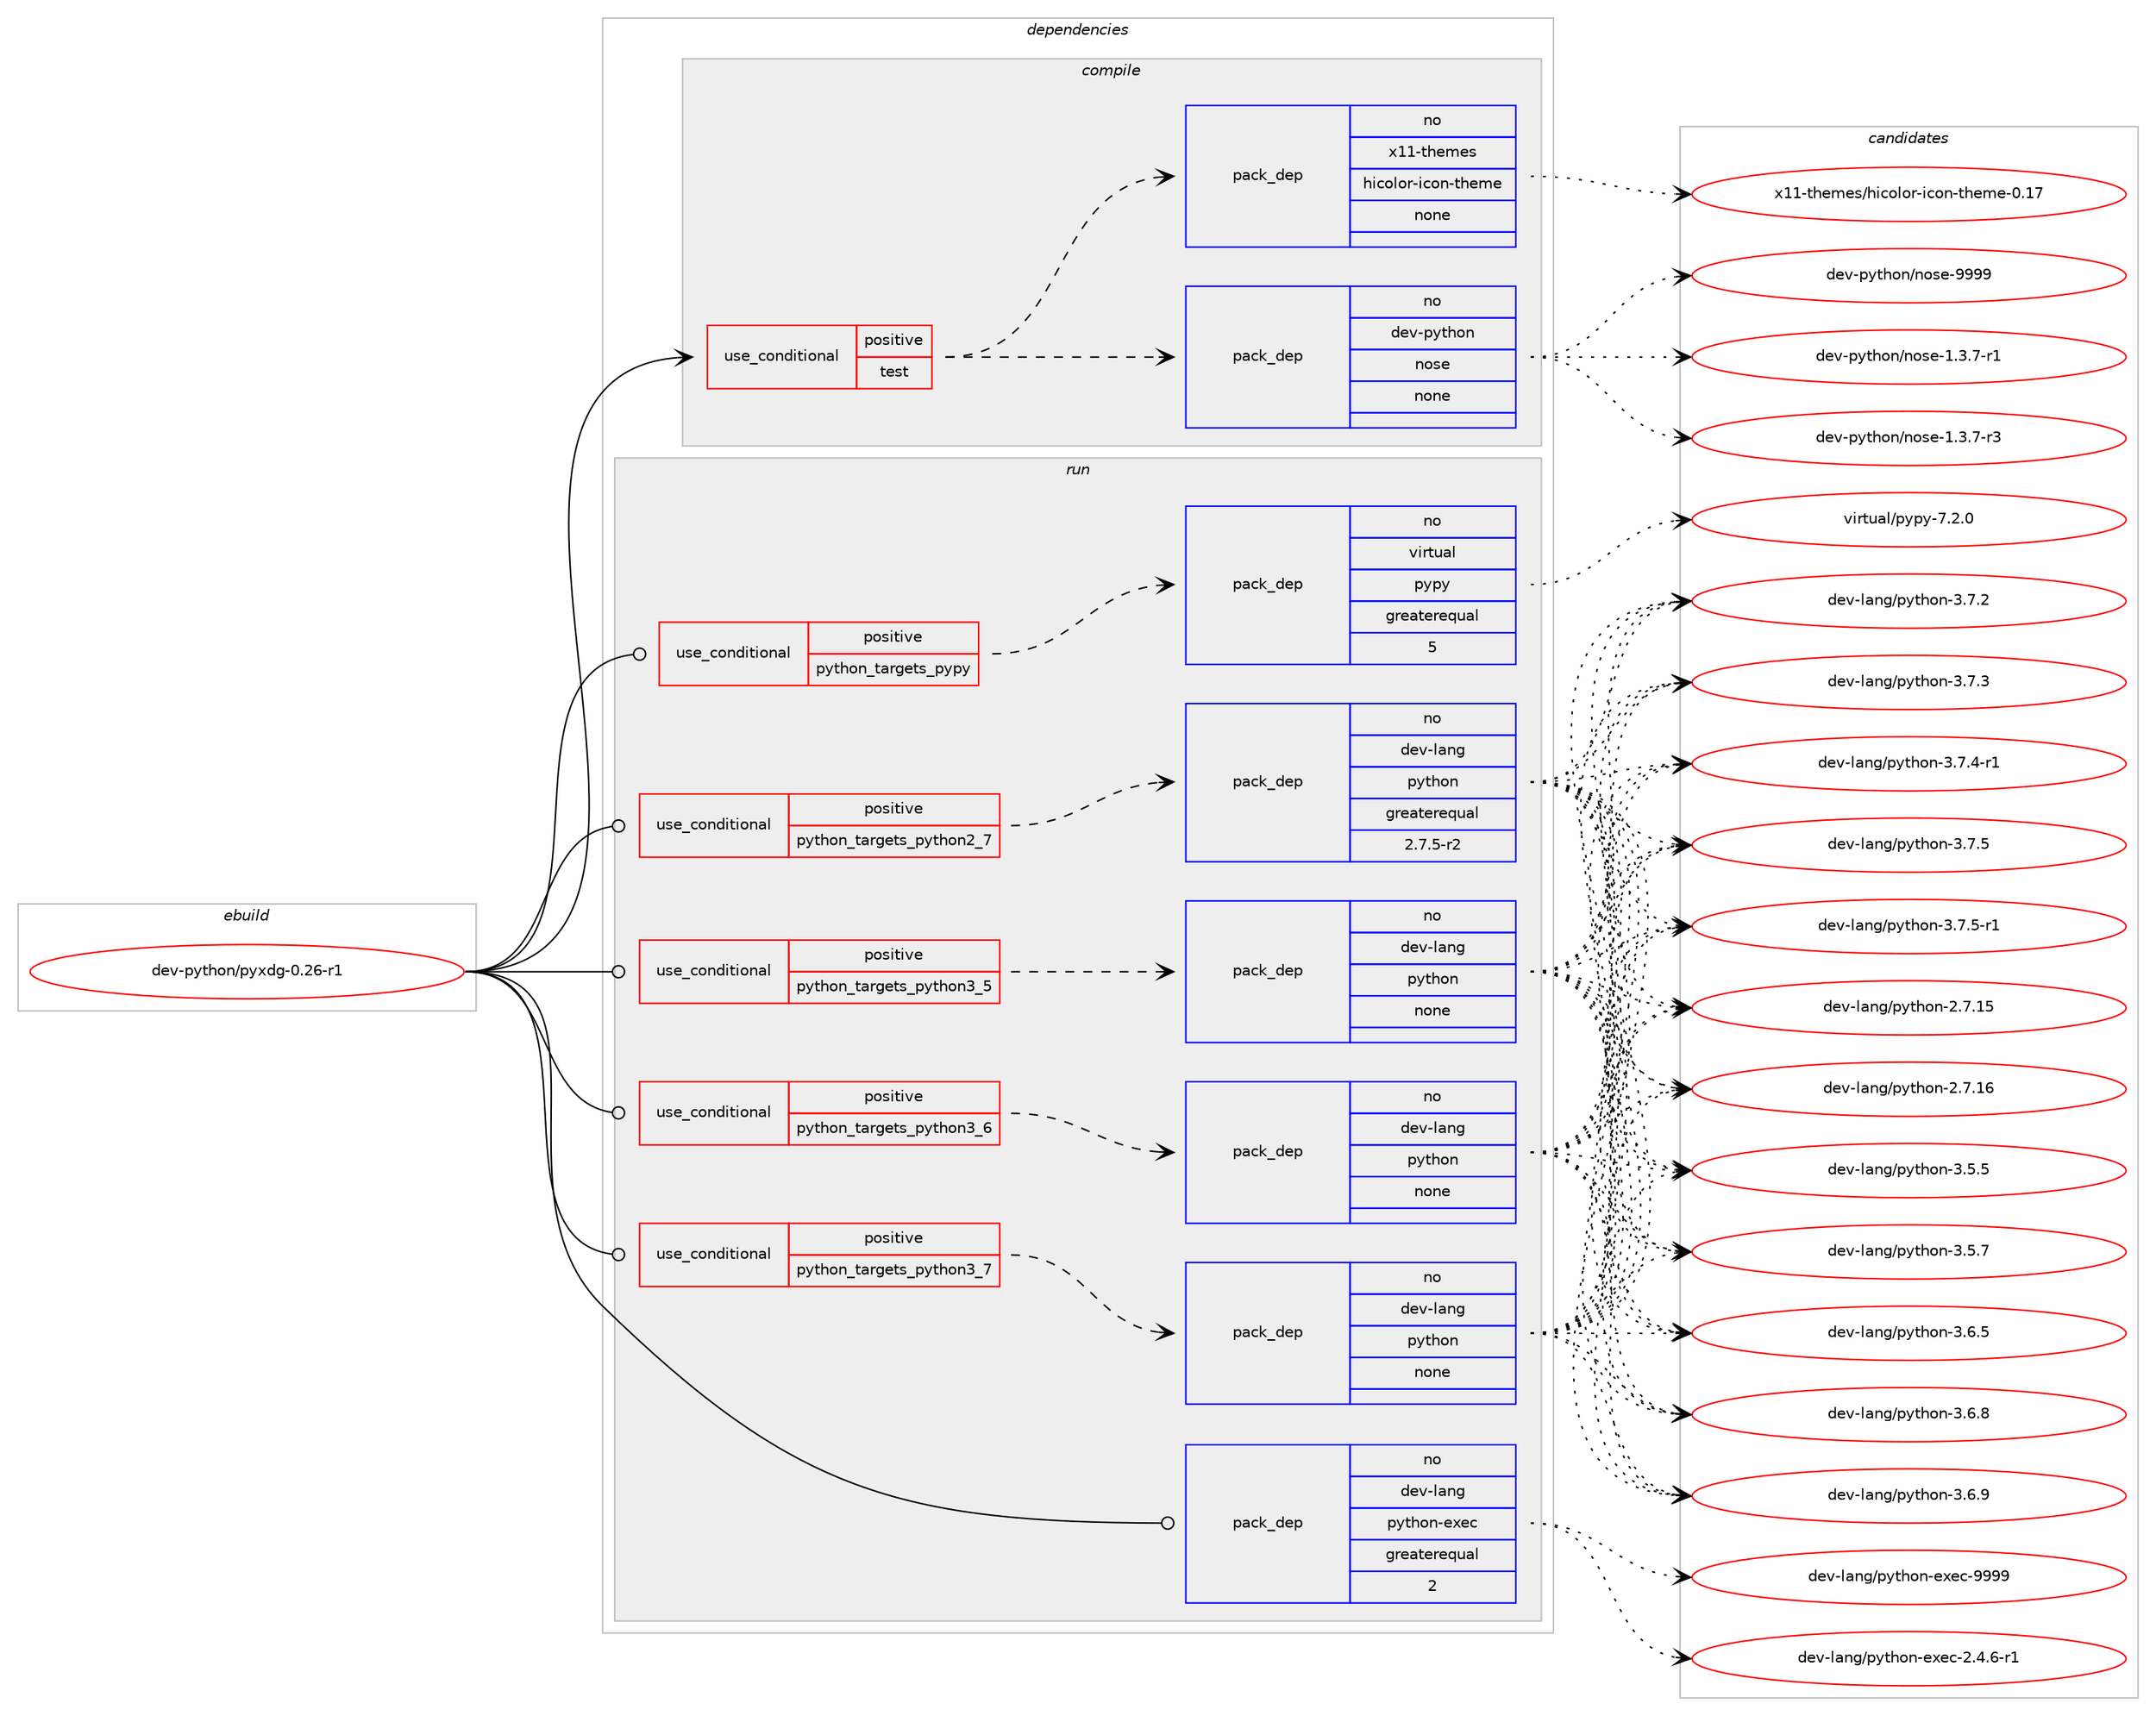 digraph prolog {

# *************
# Graph options
# *************

newrank=true;
concentrate=true;
compound=true;
graph [rankdir=LR,fontname=Helvetica,fontsize=10,ranksep=1.5];#, ranksep=2.5, nodesep=0.2];
edge  [arrowhead=vee];
node  [fontname=Helvetica,fontsize=10];

# **********
# The ebuild
# **********

subgraph cluster_leftcol {
color=gray;
rank=same;
label=<<i>ebuild</i>>;
id [label="dev-python/pyxdg-0.26-r1", color=red, width=4, href="../dev-python/pyxdg-0.26-r1.svg"];
}

# ****************
# The dependencies
# ****************

subgraph cluster_midcol {
color=gray;
label=<<i>dependencies</i>>;
subgraph cluster_compile {
fillcolor="#eeeeee";
style=filled;
label=<<i>compile</i>>;
subgraph cond148202 {
dependency633906 [label=<<TABLE BORDER="0" CELLBORDER="1" CELLSPACING="0" CELLPADDING="4"><TR><TD ROWSPAN="3" CELLPADDING="10">use_conditional</TD></TR><TR><TD>positive</TD></TR><TR><TD>test</TD></TR></TABLE>>, shape=none, color=red];
subgraph pack473826 {
dependency633907 [label=<<TABLE BORDER="0" CELLBORDER="1" CELLSPACING="0" CELLPADDING="4" WIDTH="220"><TR><TD ROWSPAN="6" CELLPADDING="30">pack_dep</TD></TR><TR><TD WIDTH="110">no</TD></TR><TR><TD>dev-python</TD></TR><TR><TD>nose</TD></TR><TR><TD>none</TD></TR><TR><TD></TD></TR></TABLE>>, shape=none, color=blue];
}
dependency633906:e -> dependency633907:w [weight=20,style="dashed",arrowhead="vee"];
subgraph pack473827 {
dependency633908 [label=<<TABLE BORDER="0" CELLBORDER="1" CELLSPACING="0" CELLPADDING="4" WIDTH="220"><TR><TD ROWSPAN="6" CELLPADDING="30">pack_dep</TD></TR><TR><TD WIDTH="110">no</TD></TR><TR><TD>x11-themes</TD></TR><TR><TD>hicolor-icon-theme</TD></TR><TR><TD>none</TD></TR><TR><TD></TD></TR></TABLE>>, shape=none, color=blue];
}
dependency633906:e -> dependency633908:w [weight=20,style="dashed",arrowhead="vee"];
}
id:e -> dependency633906:w [weight=20,style="solid",arrowhead="vee"];
}
subgraph cluster_compileandrun {
fillcolor="#eeeeee";
style=filled;
label=<<i>compile and run</i>>;
}
subgraph cluster_run {
fillcolor="#eeeeee";
style=filled;
label=<<i>run</i>>;
subgraph cond148203 {
dependency633909 [label=<<TABLE BORDER="0" CELLBORDER="1" CELLSPACING="0" CELLPADDING="4"><TR><TD ROWSPAN="3" CELLPADDING="10">use_conditional</TD></TR><TR><TD>positive</TD></TR><TR><TD>python_targets_pypy</TD></TR></TABLE>>, shape=none, color=red];
subgraph pack473828 {
dependency633910 [label=<<TABLE BORDER="0" CELLBORDER="1" CELLSPACING="0" CELLPADDING="4" WIDTH="220"><TR><TD ROWSPAN="6" CELLPADDING="30">pack_dep</TD></TR><TR><TD WIDTH="110">no</TD></TR><TR><TD>virtual</TD></TR><TR><TD>pypy</TD></TR><TR><TD>greaterequal</TD></TR><TR><TD>5</TD></TR></TABLE>>, shape=none, color=blue];
}
dependency633909:e -> dependency633910:w [weight=20,style="dashed",arrowhead="vee"];
}
id:e -> dependency633909:w [weight=20,style="solid",arrowhead="odot"];
subgraph cond148204 {
dependency633911 [label=<<TABLE BORDER="0" CELLBORDER="1" CELLSPACING="0" CELLPADDING="4"><TR><TD ROWSPAN="3" CELLPADDING="10">use_conditional</TD></TR><TR><TD>positive</TD></TR><TR><TD>python_targets_python2_7</TD></TR></TABLE>>, shape=none, color=red];
subgraph pack473829 {
dependency633912 [label=<<TABLE BORDER="0" CELLBORDER="1" CELLSPACING="0" CELLPADDING="4" WIDTH="220"><TR><TD ROWSPAN="6" CELLPADDING="30">pack_dep</TD></TR><TR><TD WIDTH="110">no</TD></TR><TR><TD>dev-lang</TD></TR><TR><TD>python</TD></TR><TR><TD>greaterequal</TD></TR><TR><TD>2.7.5-r2</TD></TR></TABLE>>, shape=none, color=blue];
}
dependency633911:e -> dependency633912:w [weight=20,style="dashed",arrowhead="vee"];
}
id:e -> dependency633911:w [weight=20,style="solid",arrowhead="odot"];
subgraph cond148205 {
dependency633913 [label=<<TABLE BORDER="0" CELLBORDER="1" CELLSPACING="0" CELLPADDING="4"><TR><TD ROWSPAN="3" CELLPADDING="10">use_conditional</TD></TR><TR><TD>positive</TD></TR><TR><TD>python_targets_python3_5</TD></TR></TABLE>>, shape=none, color=red];
subgraph pack473830 {
dependency633914 [label=<<TABLE BORDER="0" CELLBORDER="1" CELLSPACING="0" CELLPADDING="4" WIDTH="220"><TR><TD ROWSPAN="6" CELLPADDING="30">pack_dep</TD></TR><TR><TD WIDTH="110">no</TD></TR><TR><TD>dev-lang</TD></TR><TR><TD>python</TD></TR><TR><TD>none</TD></TR><TR><TD></TD></TR></TABLE>>, shape=none, color=blue];
}
dependency633913:e -> dependency633914:w [weight=20,style="dashed",arrowhead="vee"];
}
id:e -> dependency633913:w [weight=20,style="solid",arrowhead="odot"];
subgraph cond148206 {
dependency633915 [label=<<TABLE BORDER="0" CELLBORDER="1" CELLSPACING="0" CELLPADDING="4"><TR><TD ROWSPAN="3" CELLPADDING="10">use_conditional</TD></TR><TR><TD>positive</TD></TR><TR><TD>python_targets_python3_6</TD></TR></TABLE>>, shape=none, color=red];
subgraph pack473831 {
dependency633916 [label=<<TABLE BORDER="0" CELLBORDER="1" CELLSPACING="0" CELLPADDING="4" WIDTH="220"><TR><TD ROWSPAN="6" CELLPADDING="30">pack_dep</TD></TR><TR><TD WIDTH="110">no</TD></TR><TR><TD>dev-lang</TD></TR><TR><TD>python</TD></TR><TR><TD>none</TD></TR><TR><TD></TD></TR></TABLE>>, shape=none, color=blue];
}
dependency633915:e -> dependency633916:w [weight=20,style="dashed",arrowhead="vee"];
}
id:e -> dependency633915:w [weight=20,style="solid",arrowhead="odot"];
subgraph cond148207 {
dependency633917 [label=<<TABLE BORDER="0" CELLBORDER="1" CELLSPACING="0" CELLPADDING="4"><TR><TD ROWSPAN="3" CELLPADDING="10">use_conditional</TD></TR><TR><TD>positive</TD></TR><TR><TD>python_targets_python3_7</TD></TR></TABLE>>, shape=none, color=red];
subgraph pack473832 {
dependency633918 [label=<<TABLE BORDER="0" CELLBORDER="1" CELLSPACING="0" CELLPADDING="4" WIDTH="220"><TR><TD ROWSPAN="6" CELLPADDING="30">pack_dep</TD></TR><TR><TD WIDTH="110">no</TD></TR><TR><TD>dev-lang</TD></TR><TR><TD>python</TD></TR><TR><TD>none</TD></TR><TR><TD></TD></TR></TABLE>>, shape=none, color=blue];
}
dependency633917:e -> dependency633918:w [weight=20,style="dashed",arrowhead="vee"];
}
id:e -> dependency633917:w [weight=20,style="solid",arrowhead="odot"];
subgraph pack473833 {
dependency633919 [label=<<TABLE BORDER="0" CELLBORDER="1" CELLSPACING="0" CELLPADDING="4" WIDTH="220"><TR><TD ROWSPAN="6" CELLPADDING="30">pack_dep</TD></TR><TR><TD WIDTH="110">no</TD></TR><TR><TD>dev-lang</TD></TR><TR><TD>python-exec</TD></TR><TR><TD>greaterequal</TD></TR><TR><TD>2</TD></TR></TABLE>>, shape=none, color=blue];
}
id:e -> dependency633919:w [weight=20,style="solid",arrowhead="odot"];
}
}

# **************
# The candidates
# **************

subgraph cluster_choices {
rank=same;
color=gray;
label=<<i>candidates</i>>;

subgraph choice473826 {
color=black;
nodesep=1;
choice10010111845112121116104111110471101111151014549465146554511449 [label="dev-python/nose-1.3.7-r1", color=red, width=4,href="../dev-python/nose-1.3.7-r1.svg"];
choice10010111845112121116104111110471101111151014549465146554511451 [label="dev-python/nose-1.3.7-r3", color=red, width=4,href="../dev-python/nose-1.3.7-r3.svg"];
choice10010111845112121116104111110471101111151014557575757 [label="dev-python/nose-9999", color=red, width=4,href="../dev-python/nose-9999.svg"];
dependency633907:e -> choice10010111845112121116104111110471101111151014549465146554511449:w [style=dotted,weight="100"];
dependency633907:e -> choice10010111845112121116104111110471101111151014549465146554511451:w [style=dotted,weight="100"];
dependency633907:e -> choice10010111845112121116104111110471101111151014557575757:w [style=dotted,weight="100"];
}
subgraph choice473827 {
color=black;
nodesep=1;
choice12049494511610410110910111547104105991111081111144510599111110451161041011091014548464955 [label="x11-themes/hicolor-icon-theme-0.17", color=red, width=4,href="../x11-themes/hicolor-icon-theme-0.17.svg"];
dependency633908:e -> choice12049494511610410110910111547104105991111081111144510599111110451161041011091014548464955:w [style=dotted,weight="100"];
}
subgraph choice473828 {
color=black;
nodesep=1;
choice1181051141161179710847112121112121455546504648 [label="virtual/pypy-7.2.0", color=red, width=4,href="../virtual/pypy-7.2.0.svg"];
dependency633910:e -> choice1181051141161179710847112121112121455546504648:w [style=dotted,weight="100"];
}
subgraph choice473829 {
color=black;
nodesep=1;
choice10010111845108971101034711212111610411111045504655464953 [label="dev-lang/python-2.7.15", color=red, width=4,href="../dev-lang/python-2.7.15.svg"];
choice10010111845108971101034711212111610411111045504655464954 [label="dev-lang/python-2.7.16", color=red, width=4,href="../dev-lang/python-2.7.16.svg"];
choice100101118451089711010347112121116104111110455146534653 [label="dev-lang/python-3.5.5", color=red, width=4,href="../dev-lang/python-3.5.5.svg"];
choice100101118451089711010347112121116104111110455146534655 [label="dev-lang/python-3.5.7", color=red, width=4,href="../dev-lang/python-3.5.7.svg"];
choice100101118451089711010347112121116104111110455146544653 [label="dev-lang/python-3.6.5", color=red, width=4,href="../dev-lang/python-3.6.5.svg"];
choice100101118451089711010347112121116104111110455146544656 [label="dev-lang/python-3.6.8", color=red, width=4,href="../dev-lang/python-3.6.8.svg"];
choice100101118451089711010347112121116104111110455146544657 [label="dev-lang/python-3.6.9", color=red, width=4,href="../dev-lang/python-3.6.9.svg"];
choice100101118451089711010347112121116104111110455146554650 [label="dev-lang/python-3.7.2", color=red, width=4,href="../dev-lang/python-3.7.2.svg"];
choice100101118451089711010347112121116104111110455146554651 [label="dev-lang/python-3.7.3", color=red, width=4,href="../dev-lang/python-3.7.3.svg"];
choice1001011184510897110103471121211161041111104551465546524511449 [label="dev-lang/python-3.7.4-r1", color=red, width=4,href="../dev-lang/python-3.7.4-r1.svg"];
choice100101118451089711010347112121116104111110455146554653 [label="dev-lang/python-3.7.5", color=red, width=4,href="../dev-lang/python-3.7.5.svg"];
choice1001011184510897110103471121211161041111104551465546534511449 [label="dev-lang/python-3.7.5-r1", color=red, width=4,href="../dev-lang/python-3.7.5-r1.svg"];
dependency633912:e -> choice10010111845108971101034711212111610411111045504655464953:w [style=dotted,weight="100"];
dependency633912:e -> choice10010111845108971101034711212111610411111045504655464954:w [style=dotted,weight="100"];
dependency633912:e -> choice100101118451089711010347112121116104111110455146534653:w [style=dotted,weight="100"];
dependency633912:e -> choice100101118451089711010347112121116104111110455146534655:w [style=dotted,weight="100"];
dependency633912:e -> choice100101118451089711010347112121116104111110455146544653:w [style=dotted,weight="100"];
dependency633912:e -> choice100101118451089711010347112121116104111110455146544656:w [style=dotted,weight="100"];
dependency633912:e -> choice100101118451089711010347112121116104111110455146544657:w [style=dotted,weight="100"];
dependency633912:e -> choice100101118451089711010347112121116104111110455146554650:w [style=dotted,weight="100"];
dependency633912:e -> choice100101118451089711010347112121116104111110455146554651:w [style=dotted,weight="100"];
dependency633912:e -> choice1001011184510897110103471121211161041111104551465546524511449:w [style=dotted,weight="100"];
dependency633912:e -> choice100101118451089711010347112121116104111110455146554653:w [style=dotted,weight="100"];
dependency633912:e -> choice1001011184510897110103471121211161041111104551465546534511449:w [style=dotted,weight="100"];
}
subgraph choice473830 {
color=black;
nodesep=1;
choice10010111845108971101034711212111610411111045504655464953 [label="dev-lang/python-2.7.15", color=red, width=4,href="../dev-lang/python-2.7.15.svg"];
choice10010111845108971101034711212111610411111045504655464954 [label="dev-lang/python-2.7.16", color=red, width=4,href="../dev-lang/python-2.7.16.svg"];
choice100101118451089711010347112121116104111110455146534653 [label="dev-lang/python-3.5.5", color=red, width=4,href="../dev-lang/python-3.5.5.svg"];
choice100101118451089711010347112121116104111110455146534655 [label="dev-lang/python-3.5.7", color=red, width=4,href="../dev-lang/python-3.5.7.svg"];
choice100101118451089711010347112121116104111110455146544653 [label="dev-lang/python-3.6.5", color=red, width=4,href="../dev-lang/python-3.6.5.svg"];
choice100101118451089711010347112121116104111110455146544656 [label="dev-lang/python-3.6.8", color=red, width=4,href="../dev-lang/python-3.6.8.svg"];
choice100101118451089711010347112121116104111110455146544657 [label="dev-lang/python-3.6.9", color=red, width=4,href="../dev-lang/python-3.6.9.svg"];
choice100101118451089711010347112121116104111110455146554650 [label="dev-lang/python-3.7.2", color=red, width=4,href="../dev-lang/python-3.7.2.svg"];
choice100101118451089711010347112121116104111110455146554651 [label="dev-lang/python-3.7.3", color=red, width=4,href="../dev-lang/python-3.7.3.svg"];
choice1001011184510897110103471121211161041111104551465546524511449 [label="dev-lang/python-3.7.4-r1", color=red, width=4,href="../dev-lang/python-3.7.4-r1.svg"];
choice100101118451089711010347112121116104111110455146554653 [label="dev-lang/python-3.7.5", color=red, width=4,href="../dev-lang/python-3.7.5.svg"];
choice1001011184510897110103471121211161041111104551465546534511449 [label="dev-lang/python-3.7.5-r1", color=red, width=4,href="../dev-lang/python-3.7.5-r1.svg"];
dependency633914:e -> choice10010111845108971101034711212111610411111045504655464953:w [style=dotted,weight="100"];
dependency633914:e -> choice10010111845108971101034711212111610411111045504655464954:w [style=dotted,weight="100"];
dependency633914:e -> choice100101118451089711010347112121116104111110455146534653:w [style=dotted,weight="100"];
dependency633914:e -> choice100101118451089711010347112121116104111110455146534655:w [style=dotted,weight="100"];
dependency633914:e -> choice100101118451089711010347112121116104111110455146544653:w [style=dotted,weight="100"];
dependency633914:e -> choice100101118451089711010347112121116104111110455146544656:w [style=dotted,weight="100"];
dependency633914:e -> choice100101118451089711010347112121116104111110455146544657:w [style=dotted,weight="100"];
dependency633914:e -> choice100101118451089711010347112121116104111110455146554650:w [style=dotted,weight="100"];
dependency633914:e -> choice100101118451089711010347112121116104111110455146554651:w [style=dotted,weight="100"];
dependency633914:e -> choice1001011184510897110103471121211161041111104551465546524511449:w [style=dotted,weight="100"];
dependency633914:e -> choice100101118451089711010347112121116104111110455146554653:w [style=dotted,weight="100"];
dependency633914:e -> choice1001011184510897110103471121211161041111104551465546534511449:w [style=dotted,weight="100"];
}
subgraph choice473831 {
color=black;
nodesep=1;
choice10010111845108971101034711212111610411111045504655464953 [label="dev-lang/python-2.7.15", color=red, width=4,href="../dev-lang/python-2.7.15.svg"];
choice10010111845108971101034711212111610411111045504655464954 [label="dev-lang/python-2.7.16", color=red, width=4,href="../dev-lang/python-2.7.16.svg"];
choice100101118451089711010347112121116104111110455146534653 [label="dev-lang/python-3.5.5", color=red, width=4,href="../dev-lang/python-3.5.5.svg"];
choice100101118451089711010347112121116104111110455146534655 [label="dev-lang/python-3.5.7", color=red, width=4,href="../dev-lang/python-3.5.7.svg"];
choice100101118451089711010347112121116104111110455146544653 [label="dev-lang/python-3.6.5", color=red, width=4,href="../dev-lang/python-3.6.5.svg"];
choice100101118451089711010347112121116104111110455146544656 [label="dev-lang/python-3.6.8", color=red, width=4,href="../dev-lang/python-3.6.8.svg"];
choice100101118451089711010347112121116104111110455146544657 [label="dev-lang/python-3.6.9", color=red, width=4,href="../dev-lang/python-3.6.9.svg"];
choice100101118451089711010347112121116104111110455146554650 [label="dev-lang/python-3.7.2", color=red, width=4,href="../dev-lang/python-3.7.2.svg"];
choice100101118451089711010347112121116104111110455146554651 [label="dev-lang/python-3.7.3", color=red, width=4,href="../dev-lang/python-3.7.3.svg"];
choice1001011184510897110103471121211161041111104551465546524511449 [label="dev-lang/python-3.7.4-r1", color=red, width=4,href="../dev-lang/python-3.7.4-r1.svg"];
choice100101118451089711010347112121116104111110455146554653 [label="dev-lang/python-3.7.5", color=red, width=4,href="../dev-lang/python-3.7.5.svg"];
choice1001011184510897110103471121211161041111104551465546534511449 [label="dev-lang/python-3.7.5-r1", color=red, width=4,href="../dev-lang/python-3.7.5-r1.svg"];
dependency633916:e -> choice10010111845108971101034711212111610411111045504655464953:w [style=dotted,weight="100"];
dependency633916:e -> choice10010111845108971101034711212111610411111045504655464954:w [style=dotted,weight="100"];
dependency633916:e -> choice100101118451089711010347112121116104111110455146534653:w [style=dotted,weight="100"];
dependency633916:e -> choice100101118451089711010347112121116104111110455146534655:w [style=dotted,weight="100"];
dependency633916:e -> choice100101118451089711010347112121116104111110455146544653:w [style=dotted,weight="100"];
dependency633916:e -> choice100101118451089711010347112121116104111110455146544656:w [style=dotted,weight="100"];
dependency633916:e -> choice100101118451089711010347112121116104111110455146544657:w [style=dotted,weight="100"];
dependency633916:e -> choice100101118451089711010347112121116104111110455146554650:w [style=dotted,weight="100"];
dependency633916:e -> choice100101118451089711010347112121116104111110455146554651:w [style=dotted,weight="100"];
dependency633916:e -> choice1001011184510897110103471121211161041111104551465546524511449:w [style=dotted,weight="100"];
dependency633916:e -> choice100101118451089711010347112121116104111110455146554653:w [style=dotted,weight="100"];
dependency633916:e -> choice1001011184510897110103471121211161041111104551465546534511449:w [style=dotted,weight="100"];
}
subgraph choice473832 {
color=black;
nodesep=1;
choice10010111845108971101034711212111610411111045504655464953 [label="dev-lang/python-2.7.15", color=red, width=4,href="../dev-lang/python-2.7.15.svg"];
choice10010111845108971101034711212111610411111045504655464954 [label="dev-lang/python-2.7.16", color=red, width=4,href="../dev-lang/python-2.7.16.svg"];
choice100101118451089711010347112121116104111110455146534653 [label="dev-lang/python-3.5.5", color=red, width=4,href="../dev-lang/python-3.5.5.svg"];
choice100101118451089711010347112121116104111110455146534655 [label="dev-lang/python-3.5.7", color=red, width=4,href="../dev-lang/python-3.5.7.svg"];
choice100101118451089711010347112121116104111110455146544653 [label="dev-lang/python-3.6.5", color=red, width=4,href="../dev-lang/python-3.6.5.svg"];
choice100101118451089711010347112121116104111110455146544656 [label="dev-lang/python-3.6.8", color=red, width=4,href="../dev-lang/python-3.6.8.svg"];
choice100101118451089711010347112121116104111110455146544657 [label="dev-lang/python-3.6.9", color=red, width=4,href="../dev-lang/python-3.6.9.svg"];
choice100101118451089711010347112121116104111110455146554650 [label="dev-lang/python-3.7.2", color=red, width=4,href="../dev-lang/python-3.7.2.svg"];
choice100101118451089711010347112121116104111110455146554651 [label="dev-lang/python-3.7.3", color=red, width=4,href="../dev-lang/python-3.7.3.svg"];
choice1001011184510897110103471121211161041111104551465546524511449 [label="dev-lang/python-3.7.4-r1", color=red, width=4,href="../dev-lang/python-3.7.4-r1.svg"];
choice100101118451089711010347112121116104111110455146554653 [label="dev-lang/python-3.7.5", color=red, width=4,href="../dev-lang/python-3.7.5.svg"];
choice1001011184510897110103471121211161041111104551465546534511449 [label="dev-lang/python-3.7.5-r1", color=red, width=4,href="../dev-lang/python-3.7.5-r1.svg"];
dependency633918:e -> choice10010111845108971101034711212111610411111045504655464953:w [style=dotted,weight="100"];
dependency633918:e -> choice10010111845108971101034711212111610411111045504655464954:w [style=dotted,weight="100"];
dependency633918:e -> choice100101118451089711010347112121116104111110455146534653:w [style=dotted,weight="100"];
dependency633918:e -> choice100101118451089711010347112121116104111110455146534655:w [style=dotted,weight="100"];
dependency633918:e -> choice100101118451089711010347112121116104111110455146544653:w [style=dotted,weight="100"];
dependency633918:e -> choice100101118451089711010347112121116104111110455146544656:w [style=dotted,weight="100"];
dependency633918:e -> choice100101118451089711010347112121116104111110455146544657:w [style=dotted,weight="100"];
dependency633918:e -> choice100101118451089711010347112121116104111110455146554650:w [style=dotted,weight="100"];
dependency633918:e -> choice100101118451089711010347112121116104111110455146554651:w [style=dotted,weight="100"];
dependency633918:e -> choice1001011184510897110103471121211161041111104551465546524511449:w [style=dotted,weight="100"];
dependency633918:e -> choice100101118451089711010347112121116104111110455146554653:w [style=dotted,weight="100"];
dependency633918:e -> choice1001011184510897110103471121211161041111104551465546534511449:w [style=dotted,weight="100"];
}
subgraph choice473833 {
color=black;
nodesep=1;
choice10010111845108971101034711212111610411111045101120101994550465246544511449 [label="dev-lang/python-exec-2.4.6-r1", color=red, width=4,href="../dev-lang/python-exec-2.4.6-r1.svg"];
choice10010111845108971101034711212111610411111045101120101994557575757 [label="dev-lang/python-exec-9999", color=red, width=4,href="../dev-lang/python-exec-9999.svg"];
dependency633919:e -> choice10010111845108971101034711212111610411111045101120101994550465246544511449:w [style=dotted,weight="100"];
dependency633919:e -> choice10010111845108971101034711212111610411111045101120101994557575757:w [style=dotted,weight="100"];
}
}

}
